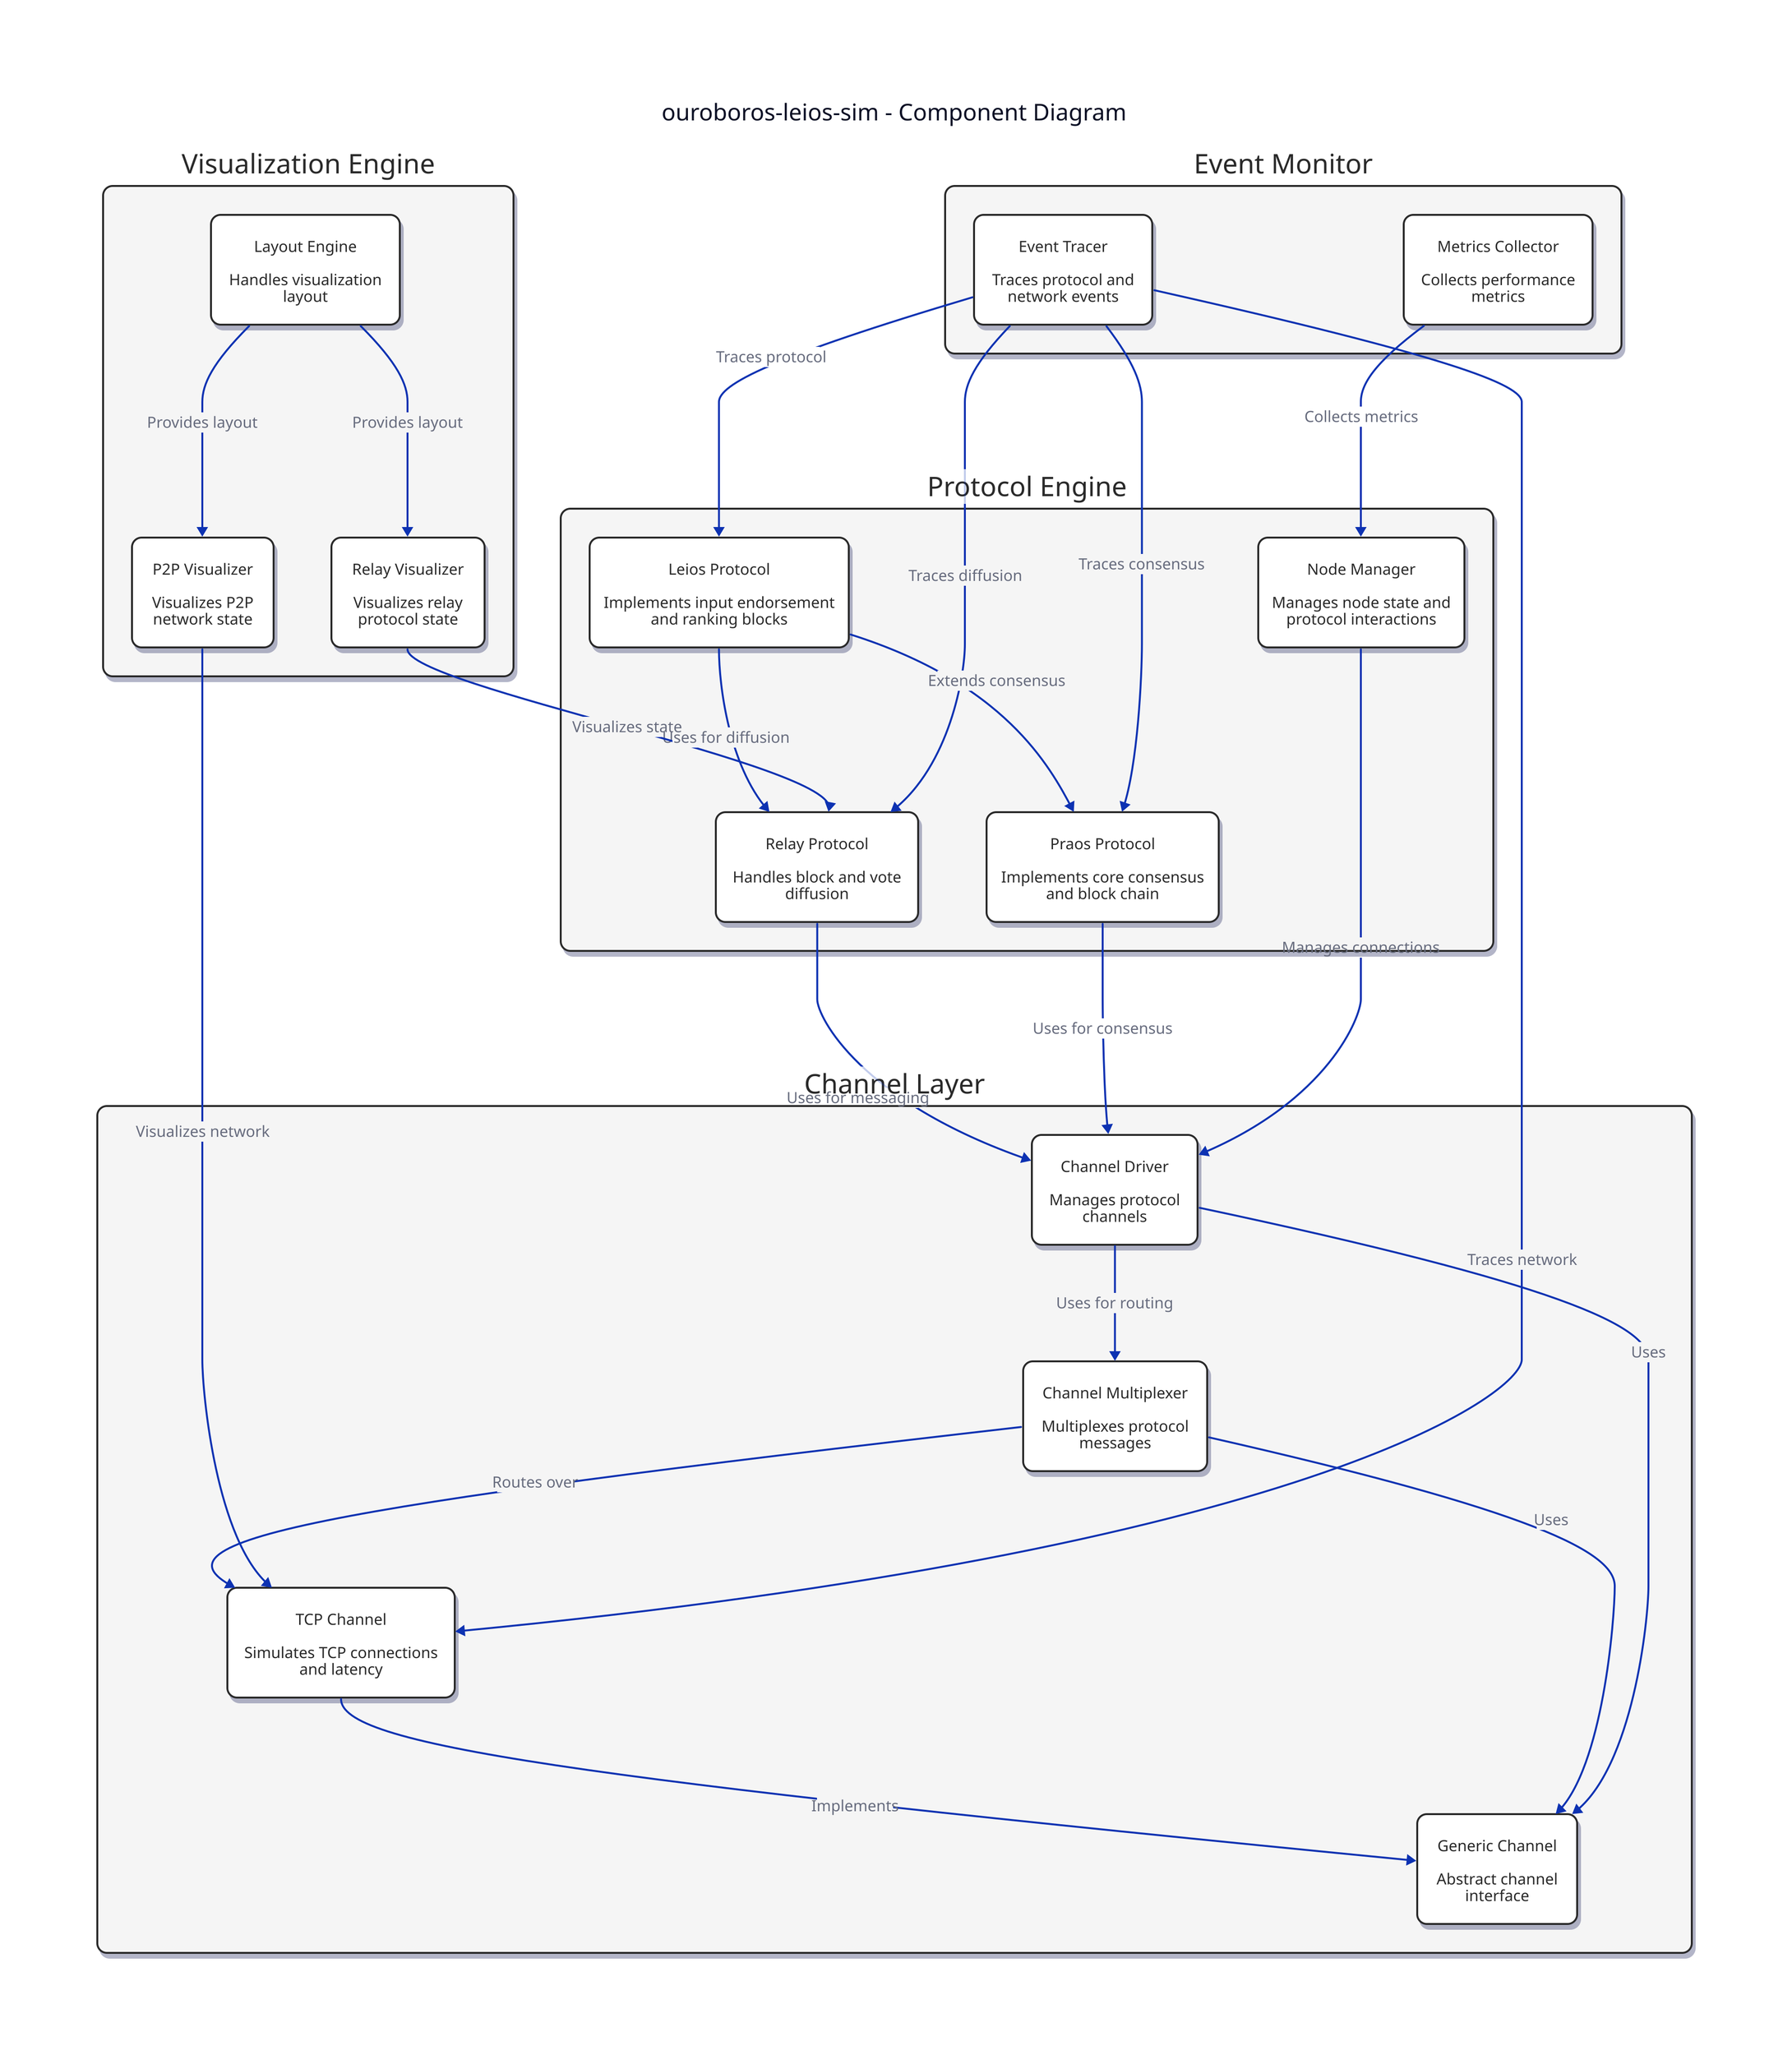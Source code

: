 title: {
  label: "ouroboros-leios-sim - Component Diagram"
  near: top-center
  shape: text
  style.font-size: 24
  style.bold: true
}

# Styles
classes: {
  component: {
    style: {
      stroke: "#2a2a2a"
      fill: "#ffffff"
      font-color: "#2a2a2a"
      border-radius: 10
      shadow: true
    }
  }
  container: {
    style: {
      stroke: "#2a2a2a"
      fill: "#f5f5f5"
      font-color: "#2a2a2a"
      border-radius: 10
      shadow: true
    }
  }
  subcomponent: {
    style: {
      stroke: "#666666"
      fill: "#ffffff"
      font-color: "#2a2a2a"
      border-radius: 5
      shadow: false
    }
  }
}

# Protocol Engine Container
protocol-engine: {
  class: container
  label: "Protocol Engine"

  praos: {
    class: component
    label: "Praos Protocol\n\nImplements core consensus\nand block chain"
  }

  leios: {
    class: component
    label: "Leios Protocol\n\nImplements input endorsement\nand ranking blocks"
  }

  relay: {
    class: component
    label: "Relay Protocol\n\nHandles block and vote\ndiffusion"
  }

  node-manager: {
    class: component
    label: "Node Manager\n\nManages node state and\nprotocol interactions"
  }
}

# Channel Layer Container 
channel-layer: {
  class: container
  label: "Channel Layer"

  chan: {
    class: component
    label: "Generic Channel\n\nAbstract channel\ninterface"
  }

  tcp: {
    class: component
    label: "TCP Channel\n\nSimulates TCP connections\nand latency"
  }

  mux: {
    class: component
    label: "Channel Multiplexer\n\nMultiplexes protocol\nmessages"
  }

  driver: {
    class: component
    label: "Channel Driver\n\nManages protocol\nchannels"
  }
}

# Visualization Engine Container
viz-engine: {
  class: container
  label: "Visualization Engine"

  layout: {
    class: component
    label: "Layout Engine\n\nHandles visualization\nlayout"
  }

  relay-viz: {
    class: component
    label: "Relay Visualizer\n\nVisualizes relay\nprotocol state"
  }

  p2p-viz: {
    class: component
    label: "P2P Visualizer\n\nVisualizes P2P\nnetwork state"
  }
}

# Event Monitor Container
monitor: {
  class: container
  label: "Event Monitor"

  metrics: {
    class: component
    label: "Metrics Collector\n\nCollects performance\nmetrics"
  }

  tracer: {
    class: component
    label: "Event Tracer\n\nTraces protocol and\nnetwork events"
  }
}

# Core Layer Relationships
channel-layer.tcp -> channel-layer.chan: "Implements"
channel-layer.mux -> channel-layer.chan: "Uses"
channel-layer.driver -> channel-layer.chan: "Uses"
channel-layer.mux -> channel-layer.tcp: "Routes over"
channel-layer.driver -> channel-layer.mux: "Uses for routing"

# Protocol Layer Relationships
protocol-engine.relay -> channel-layer.driver: "Uses for messaging"
protocol-engine.praos -> channel-layer.driver: "Uses for consensus"
protocol-engine.leios -> protocol-engine.praos: "Extends consensus"
protocol-engine.leios -> protocol-engine.relay: "Uses for diffusion"
protocol-engine.node-manager -> channel-layer.driver: "Manages connections"

# Visualization Layer Relationships
viz-engine.relay-viz -> protocol-engine.relay: "Visualizes state"
viz-engine.p2p-viz -> channel-layer.tcp: "Visualizes network"
viz-engine.layout -> viz-engine.relay-viz: "Provides layout"
viz-engine.layout -> viz-engine.p2p-viz: "Provides layout"

# Monitoring Relationships
monitor.metrics -> protocol-engine.node-manager: "Collects metrics"
monitor.tracer -> channel-layer.tcp: "Traces network"
monitor.tracer -> protocol-engine.praos: "Traces consensus"
monitor.tracer -> protocol-engine.leios: "Traces protocol"
monitor.tracer -> protocol-engine.relay: "Traces diffusion"

